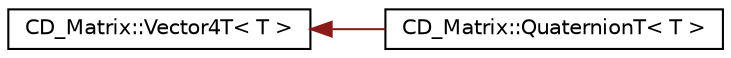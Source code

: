 digraph "Graphical Class Hierarchy"
{
  edge [fontname="Helvetica",fontsize="10",labelfontname="Helvetica",labelfontsize="10"];
  node [fontname="Helvetica",fontsize="10",shape=record];
  rankdir="LR";
  Node0 [label="CD_Matrix::Vector4T\< T \>",height=0.2,width=0.4,color="black", fillcolor="white", style="filled",URL="$classCD__Matrix_1_1Vector4T.html",tooltip="Template to handle 3 dimensional vector. "];
  Node0 -> Node1 [dir="back",color="firebrick4",fontsize="10",style="solid",fontname="Helvetica"];
  Node1 [label="CD_Matrix::QuaternionT\< T \>",height=0.2,width=0.4,color="black", fillcolor="white", style="filled",URL="$classCD__Matrix_1_1QuaternionT.html"];
}
